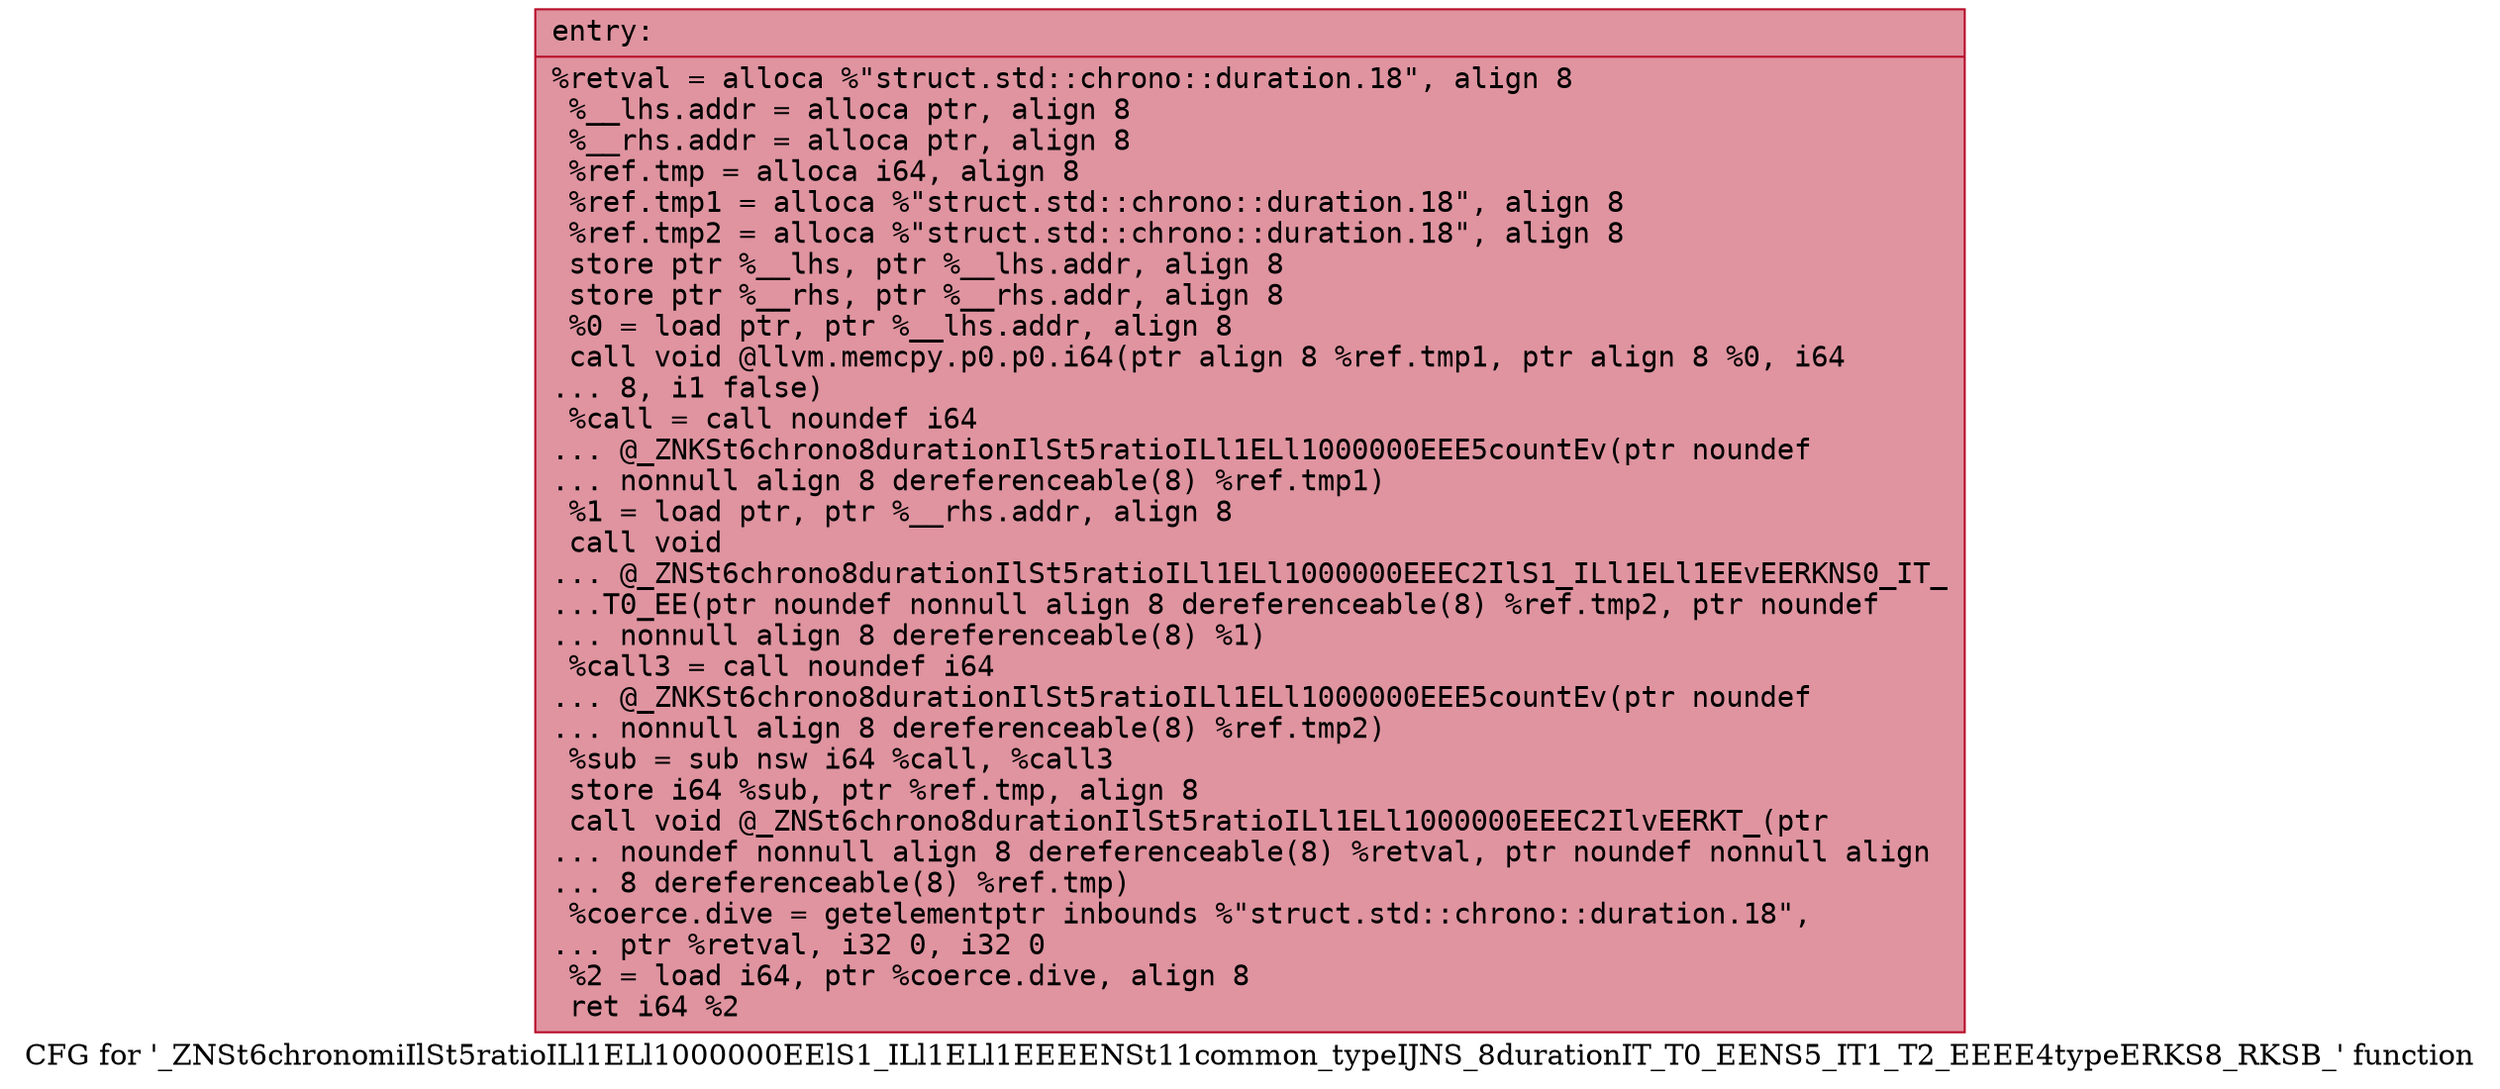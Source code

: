 digraph "CFG for '_ZNSt6chronomiIlSt5ratioILl1ELl1000000EElS1_ILl1ELl1EEEENSt11common_typeIJNS_8durationIT_T0_EENS5_IT1_T2_EEEE4typeERKS8_RKSB_' function" {
	label="CFG for '_ZNSt6chronomiIlSt5ratioILl1ELl1000000EElS1_ILl1ELl1EEEENSt11common_typeIJNS_8durationIT_T0_EENS5_IT1_T2_EEEE4typeERKS8_RKSB_' function";

	Node0x5651cd876270 [shape=record,color="#b70d28ff", style=filled, fillcolor="#b70d2870" fontname="Courier",label="{entry:\l|  %retval = alloca %\"struct.std::chrono::duration.18\", align 8\l  %__lhs.addr = alloca ptr, align 8\l  %__rhs.addr = alloca ptr, align 8\l  %ref.tmp = alloca i64, align 8\l  %ref.tmp1 = alloca %\"struct.std::chrono::duration.18\", align 8\l  %ref.tmp2 = alloca %\"struct.std::chrono::duration.18\", align 8\l  store ptr %__lhs, ptr %__lhs.addr, align 8\l  store ptr %__rhs, ptr %__rhs.addr, align 8\l  %0 = load ptr, ptr %__lhs.addr, align 8\l  call void @llvm.memcpy.p0.p0.i64(ptr align 8 %ref.tmp1, ptr align 8 %0, i64\l... 8, i1 false)\l  %call = call noundef i64\l... @_ZNKSt6chrono8durationIlSt5ratioILl1ELl1000000EEE5countEv(ptr noundef\l... nonnull align 8 dereferenceable(8) %ref.tmp1)\l  %1 = load ptr, ptr %__rhs.addr, align 8\l  call void\l... @_ZNSt6chrono8durationIlSt5ratioILl1ELl1000000EEEC2IlS1_ILl1ELl1EEvEERKNS0_IT_\l...T0_EE(ptr noundef nonnull align 8 dereferenceable(8) %ref.tmp2, ptr noundef\l... nonnull align 8 dereferenceable(8) %1)\l  %call3 = call noundef i64\l... @_ZNKSt6chrono8durationIlSt5ratioILl1ELl1000000EEE5countEv(ptr noundef\l... nonnull align 8 dereferenceable(8) %ref.tmp2)\l  %sub = sub nsw i64 %call, %call3\l  store i64 %sub, ptr %ref.tmp, align 8\l  call void @_ZNSt6chrono8durationIlSt5ratioILl1ELl1000000EEEC2IlvEERKT_(ptr\l... noundef nonnull align 8 dereferenceable(8) %retval, ptr noundef nonnull align\l... 8 dereferenceable(8) %ref.tmp)\l  %coerce.dive = getelementptr inbounds %\"struct.std::chrono::duration.18\",\l... ptr %retval, i32 0, i32 0\l  %2 = load i64, ptr %coerce.dive, align 8\l  ret i64 %2\l}"];
}
